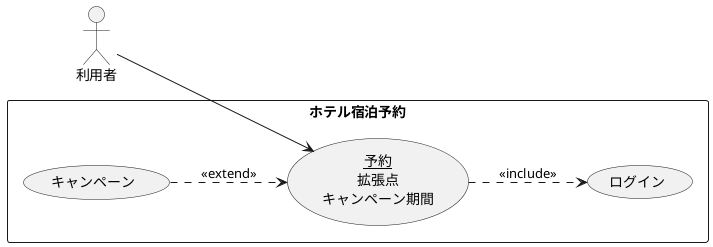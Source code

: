 @startuml 演習2-4
    left to right direction
    actor 利用者
    rectangle ホテル宿泊予約 {
        usecase キャンペーン
        usecase (<u>予約</u>\n拡張点\nキャンペーン期間) as U
        usecase ログイン
    }

    利用者 -down-> U 
    キャンペーン ..> U : <<extend>>
    U ..> ログイン : <<include>>

@enduml